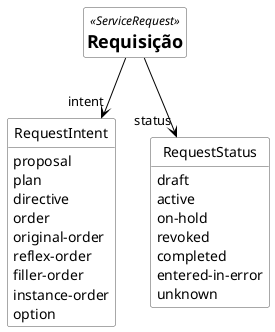@startuml conta

hide circle
hide methods
hide empty members

skinparam class {
    BackgroundColor White
    ArrowColor Black
    BorderColor #505050
}

class RequestIntent {
    proposal
    plan
    directive
    order
    original-order
    reflex-order
    filler-order
    instance-order
    option
}

class RequestStatus {
    draft
    active
    on-hold
    revoked
    completed
    entered-in-error
    unknown
}

class "=Requisição" as Requisicao <<ServiceRequest>> {}

Requisicao --> "status" RequestStatus
Requisicao --> "intent" RequestIntent

@enduml